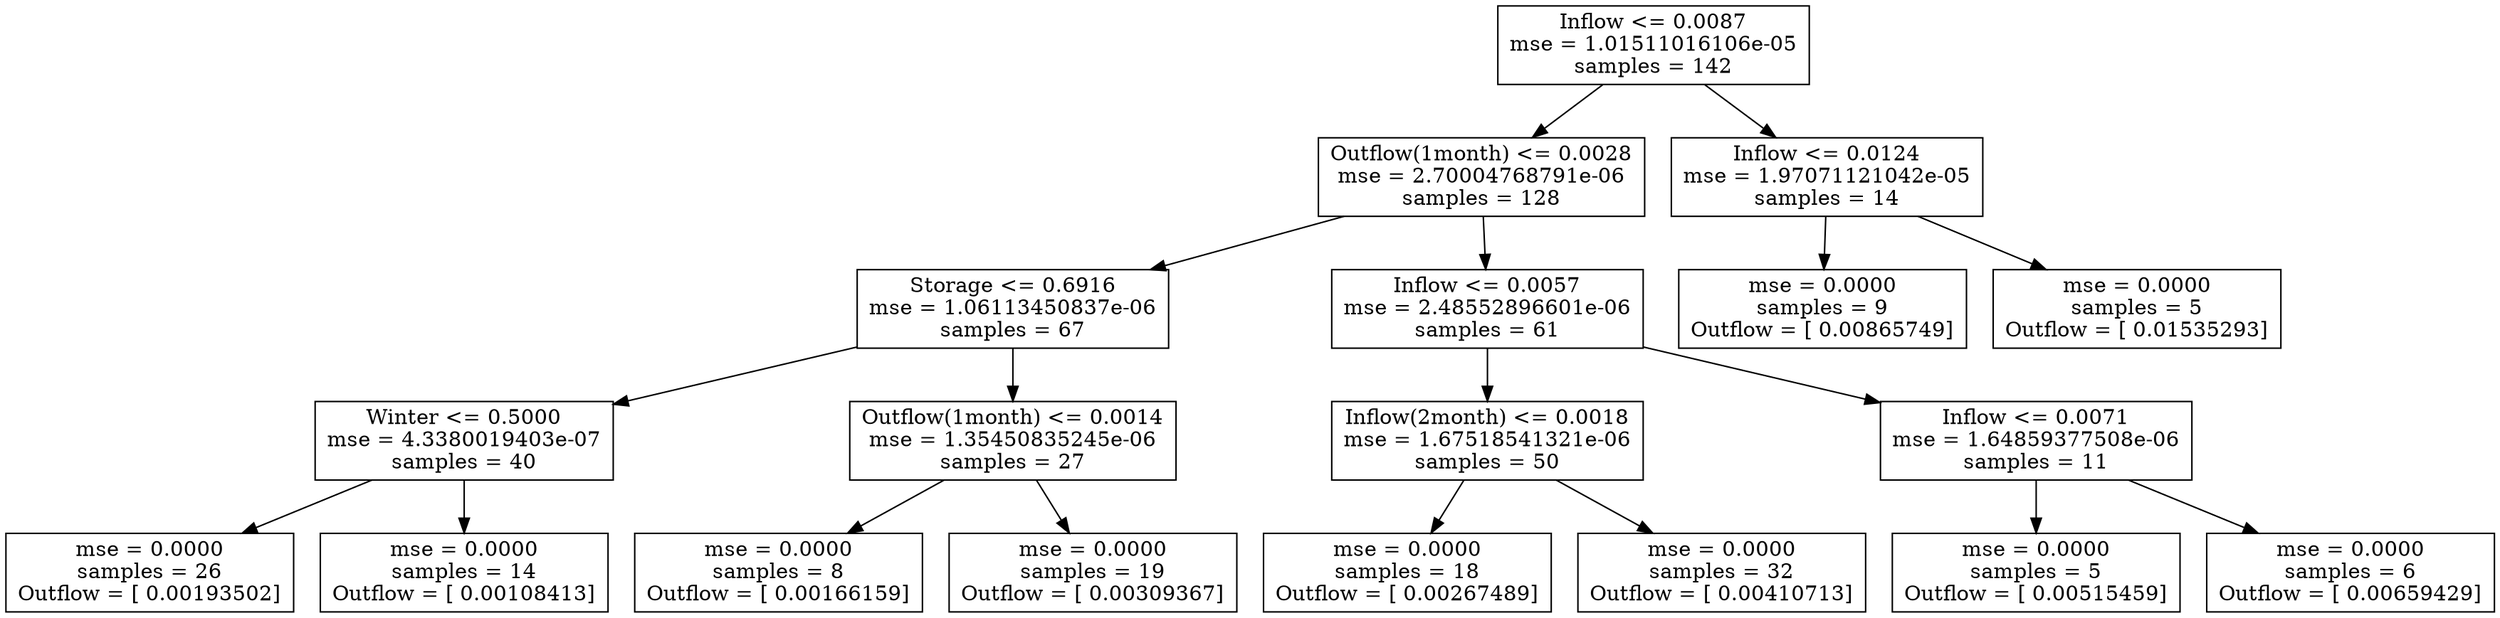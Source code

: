 digraph Tree {
0 [label="Inflow <= 0.0087\nmse = 1.01511016106e-05\nsamples = 142", shape="box"] ;
1 [label="Outflow(1month) <= 0.0028\nmse = 2.70004768791e-06\nsamples = 128", shape="box"] ;
0 -> 1 ;
2 [label="Storage <= 0.6916\nmse = 1.06113450837e-06\nsamples = 67", shape="box"] ;
1 -> 2 ;
3 [label="Winter <= 0.5000\nmse = 4.3380019403e-07\nsamples = 40", shape="box"] ;
2 -> 3 ;
4 [label="mse = 0.0000\nsamples = 26\nOutflow = [ 0.00193502]", shape="box"] ;
3 -> 4 ;
5 [label="mse = 0.0000\nsamples = 14\nOutflow = [ 0.00108413]", shape="box"] ;
3 -> 5 ;
6 [label="Outflow(1month) <= 0.0014\nmse = 1.35450835245e-06\nsamples = 27", shape="box"] ;
2 -> 6 ;
7 [label="mse = 0.0000\nsamples = 8\nOutflow = [ 0.00166159]", shape="box"] ;
6 -> 7 ;
8 [label="mse = 0.0000\nsamples = 19\nOutflow = [ 0.00309367]", shape="box"] ;
6 -> 8 ;
9 [label="Inflow <= 0.0057\nmse = 2.48552896601e-06\nsamples = 61", shape="box"] ;
1 -> 9 ;
10 [label="Inflow(2month) <= 0.0018\nmse = 1.67518541321e-06\nsamples = 50", shape="box"] ;
9 -> 10 ;
11 [label="mse = 0.0000\nsamples = 18\nOutflow = [ 0.00267489]", shape="box"] ;
10 -> 11 ;
12 [label="mse = 0.0000\nsamples = 32\nOutflow = [ 0.00410713]", shape="box"] ;
10 -> 12 ;
13 [label="Inflow <= 0.0071\nmse = 1.64859377508e-06\nsamples = 11", shape="box"] ;
9 -> 13 ;
14 [label="mse = 0.0000\nsamples = 5\nOutflow = [ 0.00515459]", shape="box"] ;
13 -> 14 ;
15 [label="mse = 0.0000\nsamples = 6\nOutflow = [ 0.00659429]", shape="box"] ;
13 -> 15 ;
16 [label="Inflow <= 0.0124\nmse = 1.97071121042e-05\nsamples = 14", shape="box"] ;
0 -> 16 ;
17 [label="mse = 0.0000\nsamples = 9\nOutflow = [ 0.00865749]", shape="box"] ;
16 -> 17 ;
18 [label="mse = 0.0000\nsamples = 5\nOutflow = [ 0.01535293]", shape="box"] ;
16 -> 18 ;
}